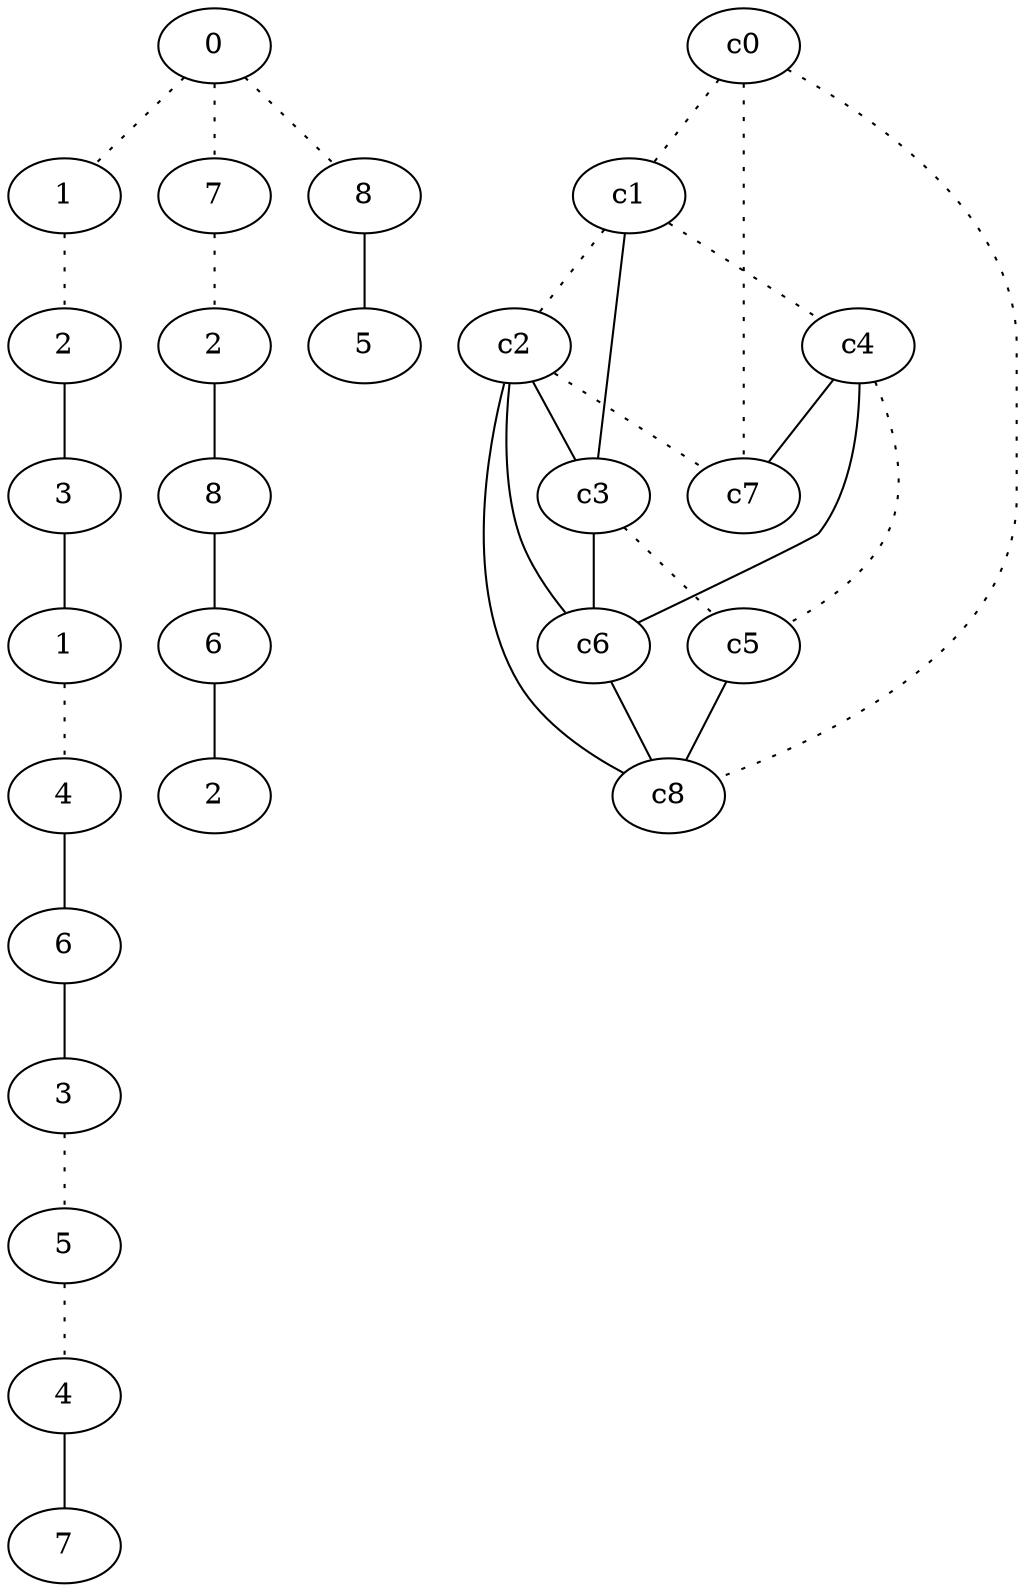 graph {
a0[label=0];
a1[label=1];
a2[label=2];
a3[label=3];
a4[label=1];
a5[label=4];
a6[label=6];
a7[label=3];
a8[label=5];
a9[label=4];
a10[label=7];
a11[label=7];
a12[label=2];
a13[label=8];
a14[label=6];
a15[label=2];
a16[label=8];
a17[label=5];
a0 -- a1 [style=dotted];
a0 -- a11 [style=dotted];
a0 -- a16 [style=dotted];
a1 -- a2 [style=dotted];
a2 -- a3;
a3 -- a4;
a4 -- a5 [style=dotted];
a5 -- a6;
a6 -- a7;
a7 -- a8 [style=dotted];
a8 -- a9 [style=dotted];
a9 -- a10;
a11 -- a12 [style=dotted];
a12 -- a13;
a13 -- a14;
a14 -- a15;
a16 -- a17;
c0 -- c1 [style=dotted];
c0 -- c7 [style=dotted];
c0 -- c8 [style=dotted];
c1 -- c2 [style=dotted];
c1 -- c3;
c1 -- c4 [style=dotted];
c2 -- c3;
c2 -- c6;
c2 -- c7 [style=dotted];
c2 -- c8;
c3 -- c5 [style=dotted];
c3 -- c6;
c4 -- c5 [style=dotted];
c4 -- c6;
c4 -- c7;
c5 -- c8;
c6 -- c8;
}

